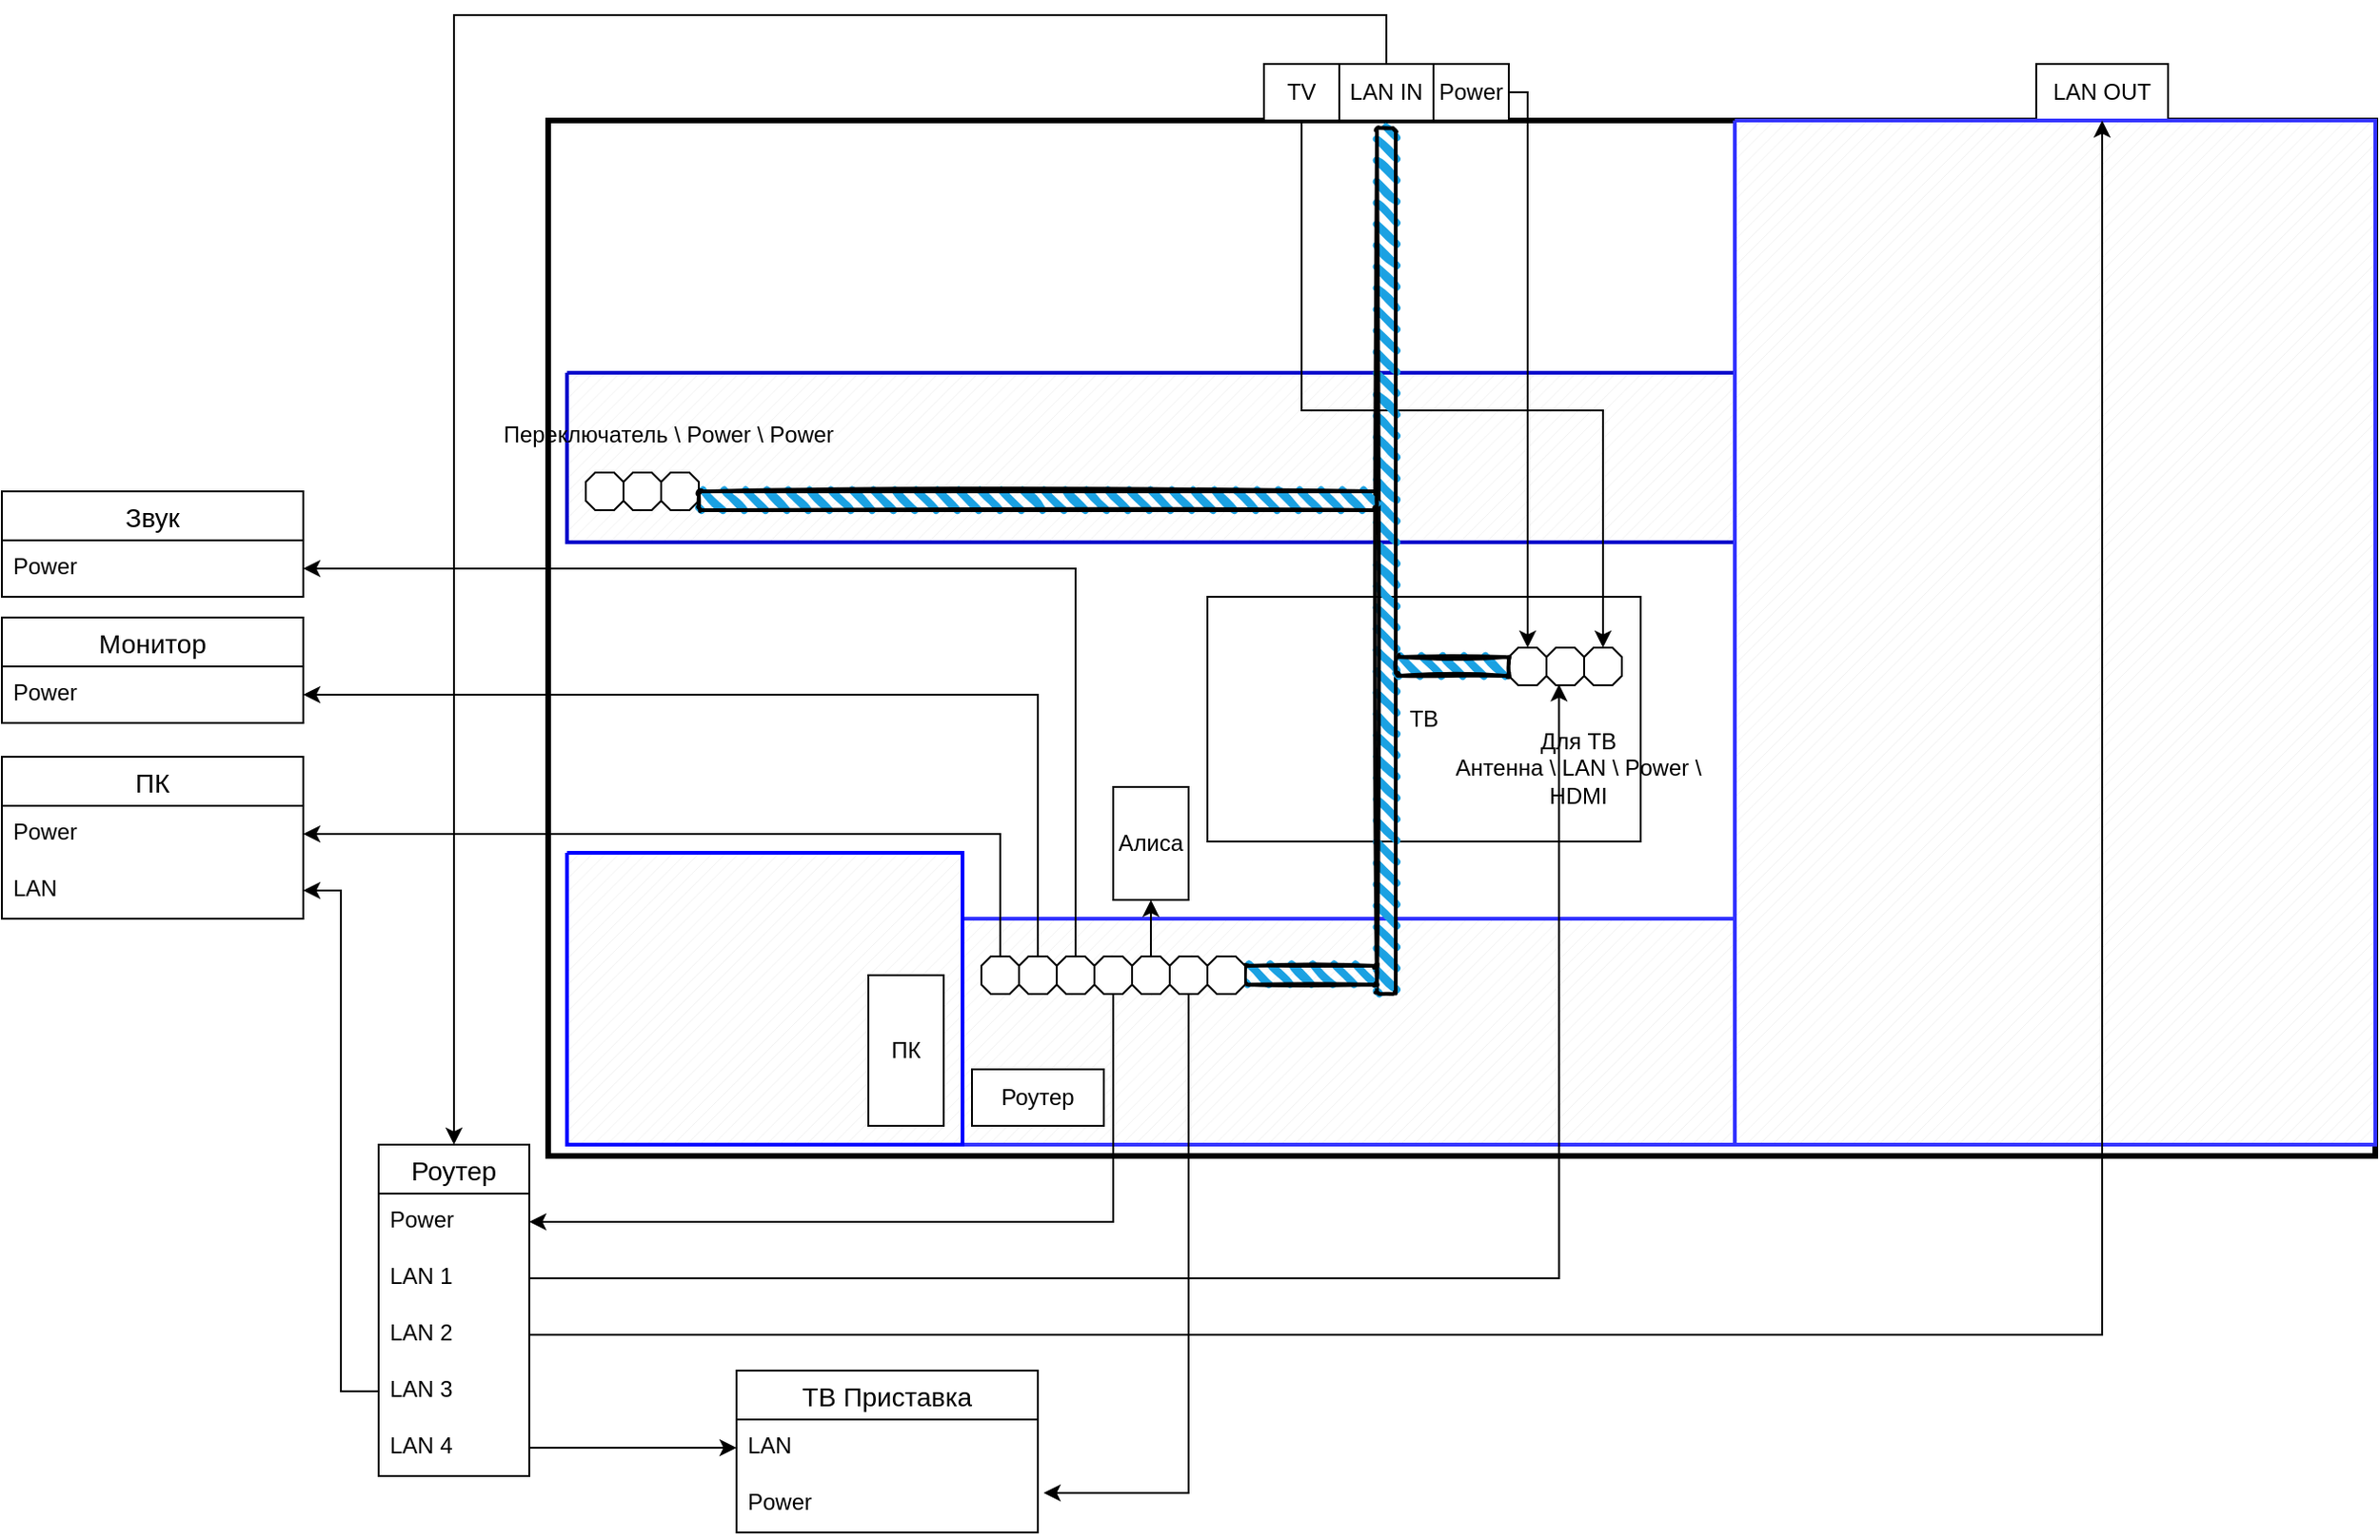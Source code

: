 <mxfile version="20.5.1" type="github">
  <diagram id="bFoL-frkQB1pndfRTyYJ" name="Страница 1">
    <mxGraphModel dx="1374" dy="789" grid="1" gridSize="10" guides="1" tooltips="1" connect="1" arrows="1" fold="1" page="1" pageScale="1" pageWidth="827" pageHeight="1169" math="0" shadow="0">
      <root>
        <mxCell id="0" />
        <mxCell id="1" parent="0" />
        <mxCell id="4i3I_lf2-mHoZY_5bq3r-1" value="" style="rounded=0;whiteSpace=wrap;html=1;strokeWidth=3;" parent="1" vertex="1">
          <mxGeometry x="350" y="136" width="970" height="550" as="geometry" />
        </mxCell>
        <mxCell id="4i3I_lf2-mHoZY_5bq3r-83" value="" style="verticalLabelPosition=bottom;verticalAlign=top;html=1;shape=mxgraph.basic.patternFillRect;fillStyle=diag;step=5;fillStrokeWidth=0.2;fillStrokeColor=#dddddd;strokeColor=#3333FF;strokeWidth=2;" parent="1" vertex="1">
          <mxGeometry x="570" y="560" width="410" height="120" as="geometry" />
        </mxCell>
        <mxCell id="4i3I_lf2-mHoZY_5bq3r-82" value="" style="verticalLabelPosition=bottom;verticalAlign=top;html=1;shape=mxgraph.basic.patternFillRect;fillStyle=diag;step=5;fillStrokeWidth=0.2;fillStrokeColor=#dddddd;strokeColor=#0000CC;strokeWidth=2;" parent="1" vertex="1">
          <mxGeometry x="360" y="270" width="620" height="90" as="geometry" />
        </mxCell>
        <mxCell id="4i3I_lf2-mHoZY_5bq3r-98" value="ТВ" style="whiteSpace=wrap;html=1;align=center;" parent="1" vertex="1">
          <mxGeometry x="700" y="389" width="230" height="130" as="geometry" />
        </mxCell>
        <mxCell id="uG7apw07nVC9XQdVxjHO-6" style="edgeStyle=orthogonalEdgeStyle;rounded=0;orthogonalLoop=1;jettySize=auto;html=1;entryX=1;entryY=0.5;entryDx=0;entryDy=0;" edge="1" parent="1" source="4i3I_lf2-mHoZY_5bq3r-2" target="4i3I_lf2-mHoZY_5bq3r-8">
          <mxGeometry relative="1" as="geometry" />
        </mxCell>
        <mxCell id="4i3I_lf2-mHoZY_5bq3r-2" value="" style="verticalLabelPosition=bottom;verticalAlign=top;html=1;shape=mxgraph.basic.polygon;polyCoords=[[0.25,0],[0.75,0],[1,0.25],[1,0.75],[0.75,1],[0.25,1],[0,0.75],[0,0.25]];polyline=0;" parent="1" vertex="1">
          <mxGeometry x="580" y="580" width="20" height="20" as="geometry" />
        </mxCell>
        <mxCell id="uG7apw07nVC9XQdVxjHO-5" style="edgeStyle=orthogonalEdgeStyle;rounded=0;orthogonalLoop=1;jettySize=auto;html=1;entryX=1;entryY=0.5;entryDx=0;entryDy=0;" edge="1" parent="1" source="4i3I_lf2-mHoZY_5bq3r-4" target="4i3I_lf2-mHoZY_5bq3r-27">
          <mxGeometry relative="1" as="geometry" />
        </mxCell>
        <mxCell id="4i3I_lf2-mHoZY_5bq3r-4" value="" style="verticalLabelPosition=bottom;verticalAlign=top;html=1;shape=mxgraph.basic.polygon;polyCoords=[[0.25,0],[0.75,0],[1,0.25],[1,0.75],[0.75,1],[0.25,1],[0,0.75],[0,0.25]];polyline=0;" parent="1" vertex="1">
          <mxGeometry x="600" y="580" width="20" height="20" as="geometry" />
        </mxCell>
        <mxCell id="uG7apw07nVC9XQdVxjHO-4" style="edgeStyle=orthogonalEdgeStyle;rounded=0;orthogonalLoop=1;jettySize=auto;html=1;entryX=1;entryY=0.5;entryDx=0;entryDy=0;" edge="1" parent="1" source="4i3I_lf2-mHoZY_5bq3r-5" target="4i3I_lf2-mHoZY_5bq3r-31">
          <mxGeometry relative="1" as="geometry" />
        </mxCell>
        <mxCell id="4i3I_lf2-mHoZY_5bq3r-5" value="" style="verticalLabelPosition=bottom;verticalAlign=top;html=1;shape=mxgraph.basic.polygon;polyCoords=[[0.25,0],[0.75,0],[1,0.25],[1,0.75],[0.75,1],[0.25,1],[0,0.75],[0,0.25]];polyline=0;" parent="1" vertex="1">
          <mxGeometry x="620" y="580" width="20" height="20" as="geometry" />
        </mxCell>
        <mxCell id="4i3I_lf2-mHoZY_5bq3r-6" value="ПК" style="swimlane;fontStyle=0;childLayout=stackLayout;horizontal=1;startSize=26;horizontalStack=0;resizeParent=1;resizeParentMax=0;resizeLast=0;collapsible=1;marginBottom=0;align=center;fontSize=14;" parent="1" vertex="1">
          <mxGeometry x="60" y="474" width="160" height="86" as="geometry" />
        </mxCell>
        <mxCell id="4i3I_lf2-mHoZY_5bq3r-8" value="Power" style="text;strokeColor=none;fillColor=none;spacingLeft=4;spacingRight=4;overflow=hidden;rotatable=0;points=[[0,0.5],[1,0.5]];portConstraint=eastwest;fontSize=12;" parent="4i3I_lf2-mHoZY_5bq3r-6" vertex="1">
          <mxGeometry y="26" width="160" height="30" as="geometry" />
        </mxCell>
        <mxCell id="4i3I_lf2-mHoZY_5bq3r-13" value="LAN" style="text;strokeColor=none;fillColor=none;spacingLeft=4;spacingRight=4;overflow=hidden;rotatable=0;points=[[0,0.5],[1,0.5]];portConstraint=eastwest;fontSize=12;" parent="4i3I_lf2-mHoZY_5bq3r-6" vertex="1">
          <mxGeometry y="56" width="160" height="30" as="geometry" />
        </mxCell>
        <mxCell id="uG7apw07nVC9XQdVxjHO-16" style="edgeStyle=orthogonalEdgeStyle;rounded=0;orthogonalLoop=1;jettySize=auto;html=1;entryX=1.019;entryY=0.3;entryDx=0;entryDy=0;entryPerimeter=0;" edge="1" parent="1" source="4i3I_lf2-mHoZY_5bq3r-15" target="uG7apw07nVC9XQdVxjHO-14">
          <mxGeometry relative="1" as="geometry" />
        </mxCell>
        <mxCell id="4i3I_lf2-mHoZY_5bq3r-15" value="" style="verticalLabelPosition=bottom;verticalAlign=top;html=1;shape=mxgraph.basic.polygon;polyCoords=[[0.25,0],[0.75,0],[1,0.25],[1,0.75],[0.75,1],[0.25,1],[0,0.75],[0,0.25]];polyline=0;" parent="1" vertex="1">
          <mxGeometry x="680" y="580" width="20" height="20" as="geometry" />
        </mxCell>
        <mxCell id="4i3I_lf2-mHoZY_5bq3r-22" value="Роутер" style="swimlane;fontStyle=0;childLayout=stackLayout;horizontal=1;startSize=26;horizontalStack=0;resizeParent=1;resizeParentMax=0;resizeLast=0;collapsible=1;marginBottom=0;align=center;fontSize=14;" parent="1" vertex="1">
          <mxGeometry x="260" y="680" width="80" height="176" as="geometry" />
        </mxCell>
        <mxCell id="4i3I_lf2-mHoZY_5bq3r-23" value="Power" style="text;strokeColor=none;fillColor=none;spacingLeft=4;spacingRight=4;overflow=hidden;rotatable=0;points=[[0,0.5],[1,0.5]];portConstraint=eastwest;fontSize=12;" parent="4i3I_lf2-mHoZY_5bq3r-22" vertex="1">
          <mxGeometry y="26" width="80" height="30" as="geometry" />
        </mxCell>
        <mxCell id="4i3I_lf2-mHoZY_5bq3r-24" value="LAN 1" style="text;strokeColor=none;fillColor=none;spacingLeft=4;spacingRight=4;overflow=hidden;rotatable=0;points=[[0,0.5],[1,0.5]];portConstraint=eastwest;fontSize=12;" parent="4i3I_lf2-mHoZY_5bq3r-22" vertex="1">
          <mxGeometry y="56" width="80" height="30" as="geometry" />
        </mxCell>
        <mxCell id="4i3I_lf2-mHoZY_5bq3r-66" value="LAN 2" style="text;strokeColor=none;fillColor=none;spacingLeft=4;spacingRight=4;overflow=hidden;rotatable=0;points=[[0,0.5],[1,0.5]];portConstraint=eastwest;fontSize=12;" parent="4i3I_lf2-mHoZY_5bq3r-22" vertex="1">
          <mxGeometry y="86" width="80" height="30" as="geometry" />
        </mxCell>
        <mxCell id="4i3I_lf2-mHoZY_5bq3r-68" value="LAN 3" style="text;strokeColor=none;fillColor=none;spacingLeft=4;spacingRight=4;overflow=hidden;rotatable=0;points=[[0,0.5],[1,0.5]];portConstraint=eastwest;fontSize=12;" parent="4i3I_lf2-mHoZY_5bq3r-22" vertex="1">
          <mxGeometry y="116" width="80" height="30" as="geometry" />
        </mxCell>
        <mxCell id="uG7apw07nVC9XQdVxjHO-1" value="LAN 4" style="text;strokeColor=none;fillColor=none;spacingLeft=4;spacingRight=4;overflow=hidden;rotatable=0;points=[[0,0.5],[1,0.5]];portConstraint=eastwest;fontSize=12;" vertex="1" parent="4i3I_lf2-mHoZY_5bq3r-22">
          <mxGeometry y="146" width="80" height="30" as="geometry" />
        </mxCell>
        <mxCell id="4i3I_lf2-mHoZY_5bq3r-26" value="Монитор" style="swimlane;fontStyle=0;childLayout=stackLayout;horizontal=1;startSize=26;horizontalStack=0;resizeParent=1;resizeParentMax=0;resizeLast=0;collapsible=1;marginBottom=0;align=center;fontSize=14;" parent="1" vertex="1">
          <mxGeometry x="60" y="400" width="160" height="56" as="geometry" />
        </mxCell>
        <mxCell id="4i3I_lf2-mHoZY_5bq3r-27" value="Power" style="text;strokeColor=none;fillColor=none;spacingLeft=4;spacingRight=4;overflow=hidden;rotatable=0;points=[[0,0.5],[1,0.5]];portConstraint=eastwest;fontSize=12;" parent="4i3I_lf2-mHoZY_5bq3r-26" vertex="1">
          <mxGeometry y="26" width="160" height="30" as="geometry" />
        </mxCell>
        <mxCell id="4i3I_lf2-mHoZY_5bq3r-30" value="Звук" style="swimlane;fontStyle=0;childLayout=stackLayout;horizontal=1;startSize=26;horizontalStack=0;resizeParent=1;resizeParentMax=0;resizeLast=0;collapsible=1;marginBottom=0;align=center;fontSize=14;" parent="1" vertex="1">
          <mxGeometry x="60" y="333" width="160" height="56" as="geometry" />
        </mxCell>
        <mxCell id="4i3I_lf2-mHoZY_5bq3r-31" value="Power" style="text;strokeColor=none;fillColor=none;spacingLeft=4;spacingRight=4;overflow=hidden;rotatable=0;points=[[0,0.5],[1,0.5]];portConstraint=eastwest;fontSize=12;" parent="4i3I_lf2-mHoZY_5bq3r-30" vertex="1">
          <mxGeometry y="26" width="160" height="30" as="geometry" />
        </mxCell>
        <mxCell id="4i3I_lf2-mHoZY_5bq3r-59" style="edgeStyle=orthogonalEdgeStyle;rounded=0;orthogonalLoop=1;jettySize=auto;html=1;" parent="1" source="4i3I_lf2-mHoZY_5bq3r-39" target="4i3I_lf2-mHoZY_5bq3r-49" edge="1">
          <mxGeometry relative="1" as="geometry">
            <Array as="points">
              <mxPoint x="750" y="290" />
              <mxPoint x="910" y="290" />
            </Array>
          </mxGeometry>
        </mxCell>
        <mxCell id="4i3I_lf2-mHoZY_5bq3r-39" value="TV" style="whiteSpace=wrap;html=1;align=center;" parent="1" vertex="1">
          <mxGeometry x="730" y="106" width="40" height="30" as="geometry" />
        </mxCell>
        <mxCell id="4i3I_lf2-mHoZY_5bq3r-77" style="edgeStyle=orthogonalEdgeStyle;rounded=0;orthogonalLoop=1;jettySize=auto;html=1;" parent="1" source="4i3I_lf2-mHoZY_5bq3r-40" target="4i3I_lf2-mHoZY_5bq3r-22" edge="1">
          <mxGeometry relative="1" as="geometry">
            <Array as="points">
              <mxPoint x="795" y="80" />
              <mxPoint x="300" y="80" />
            </Array>
          </mxGeometry>
        </mxCell>
        <mxCell id="4i3I_lf2-mHoZY_5bq3r-40" value="LAN IN" style="whiteSpace=wrap;html=1;align=center;" parent="1" vertex="1">
          <mxGeometry x="770" y="106" width="50" height="30" as="geometry" />
        </mxCell>
        <mxCell id="4i3I_lf2-mHoZY_5bq3r-47" value="" style="verticalLabelPosition=bottom;verticalAlign=top;html=1;shape=mxgraph.basic.polygon;polyCoords=[[0.25,0],[0.75,0],[1,0.25],[1,0.75],[0.75,1],[0.25,1],[0,0.75],[0,0.25]];polyline=0;" parent="1" vertex="1">
          <mxGeometry x="860" y="416" width="20" height="20" as="geometry" />
        </mxCell>
        <mxCell id="4i3I_lf2-mHoZY_5bq3r-48" value="" style="verticalLabelPosition=bottom;verticalAlign=top;html=1;shape=mxgraph.basic.polygon;polyCoords=[[0.25,0],[0.75,0],[1,0.25],[1,0.75],[0.75,1],[0.25,1],[0,0.75],[0,0.25]];polyline=0;" parent="1" vertex="1">
          <mxGeometry x="880" y="416" width="20" height="20" as="geometry" />
        </mxCell>
        <mxCell id="4i3I_lf2-mHoZY_5bq3r-49" value="" style="verticalLabelPosition=bottom;verticalAlign=top;html=1;shape=mxgraph.basic.polygon;polyCoords=[[0.25,0],[0.75,0],[1,0.25],[1,0.75],[0.75,1],[0.25,1],[0,0.75],[0,0.25]];polyline=0;" parent="1" vertex="1">
          <mxGeometry x="900" y="416" width="20" height="20" as="geometry" />
        </mxCell>
        <mxCell id="4i3I_lf2-mHoZY_5bq3r-74" style="edgeStyle=orthogonalEdgeStyle;rounded=0;orthogonalLoop=1;jettySize=auto;html=1;" parent="1" source="4i3I_lf2-mHoZY_5bq3r-55" target="4i3I_lf2-mHoZY_5bq3r-47" edge="1">
          <mxGeometry relative="1" as="geometry">
            <Array as="points">
              <mxPoint x="870" y="121" />
            </Array>
          </mxGeometry>
        </mxCell>
        <mxCell id="4i3I_lf2-mHoZY_5bq3r-55" value="Power" style="whiteSpace=wrap;html=1;align=center;" parent="1" vertex="1">
          <mxGeometry x="820" y="106" width="40" height="30" as="geometry" />
        </mxCell>
        <mxCell id="4i3I_lf2-mHoZY_5bq3r-60" value="" style="verticalLabelPosition=bottom;verticalAlign=top;html=1;shape=mxgraph.basic.polygon;polyCoords=[[0.25,0],[0.75,0],[1,0.25],[1,0.75],[0.75,1],[0.25,1],[0,0.75],[0,0.25]];polyline=0;" parent="1" vertex="1">
          <mxGeometry x="370" y="323" width="20" height="20" as="geometry" />
        </mxCell>
        <mxCell id="4i3I_lf2-mHoZY_5bq3r-61" value="" style="verticalLabelPosition=bottom;verticalAlign=top;html=1;shape=mxgraph.basic.polygon;polyCoords=[[0.25,0],[0.75,0],[1,0.25],[1,0.75],[0.75,1],[0.25,1],[0,0.75],[0,0.25]];polyline=0;" parent="1" vertex="1">
          <mxGeometry x="390" y="323" width="20" height="20" as="geometry" />
        </mxCell>
        <mxCell id="4i3I_lf2-mHoZY_5bq3r-62" value="" style="verticalLabelPosition=bottom;verticalAlign=top;html=1;shape=mxgraph.basic.polygon;polyCoords=[[0.25,0],[0.75,0],[1,0.25],[1,0.75],[0.75,1],[0.25,1],[0,0.75],[0,0.25]];polyline=0;" parent="1" vertex="1">
          <mxGeometry x="410" y="323" width="20" height="20" as="geometry" />
        </mxCell>
        <mxCell id="4i3I_lf2-mHoZY_5bq3r-70" style="edgeStyle=orthogonalEdgeStyle;rounded=0;orthogonalLoop=1;jettySize=auto;html=1;entryX=0.333;entryY=0.975;entryDx=0;entryDy=0;entryPerimeter=0;" parent="1" source="4i3I_lf2-mHoZY_5bq3r-24" target="4i3I_lf2-mHoZY_5bq3r-48" edge="1">
          <mxGeometry relative="1" as="geometry" />
        </mxCell>
        <mxCell id="4i3I_lf2-mHoZY_5bq3r-71" value="Для ТВ&lt;br&gt;Антенна \ LAN \ Power \ HDMI" style="text;html=1;strokeColor=none;fillColor=none;align=center;verticalAlign=middle;whiteSpace=wrap;rounded=0;" parent="1" vertex="1">
          <mxGeometry x="827" y="450" width="140" height="60" as="geometry" />
        </mxCell>
        <mxCell id="4i3I_lf2-mHoZY_5bq3r-72" value="Переключатель \ Power \ Power" style="text;html=1;strokeColor=none;fillColor=none;align=center;verticalAlign=middle;whiteSpace=wrap;rounded=0;" parent="1" vertex="1">
          <mxGeometry x="294" y="283" width="240" height="40" as="geometry" />
        </mxCell>
        <mxCell id="4i3I_lf2-mHoZY_5bq3r-73" value="LAN OUT" style="whiteSpace=wrap;html=1;align=center;" parent="1" vertex="1">
          <mxGeometry x="1140" y="106" width="70" height="30" as="geometry" />
        </mxCell>
        <mxCell id="4i3I_lf2-mHoZY_5bq3r-78" style="edgeStyle=orthogonalEdgeStyle;rounded=0;orthogonalLoop=1;jettySize=auto;html=1;entryX=1;entryY=0.5;entryDx=0;entryDy=0;" parent="1" source="4i3I_lf2-mHoZY_5bq3r-68" target="4i3I_lf2-mHoZY_5bq3r-13" edge="1">
          <mxGeometry relative="1" as="geometry" />
        </mxCell>
        <mxCell id="4i3I_lf2-mHoZY_5bq3r-84" value="" style="verticalLabelPosition=bottom;verticalAlign=top;html=1;shape=mxgraph.basic.patternFillRect;fillStyle=diag;step=5;fillStrokeWidth=0.2;fillStrokeColor=#dddddd;strokeColor=#3333FF;strokeWidth=2;" parent="1" vertex="1">
          <mxGeometry x="980" y="136" width="340" height="544" as="geometry" />
        </mxCell>
        <mxCell id="4i3I_lf2-mHoZY_5bq3r-86" value="" style="verticalLabelPosition=bottom;verticalAlign=top;html=1;shape=mxgraph.basic.patternFillRect;fillStyle=diag;step=5;fillStrokeWidth=0.2;fillStrokeColor=#dddddd;strokeWidth=2;strokeColor=#0000FF;" parent="1" vertex="1">
          <mxGeometry x="360" y="525" width="210" height="155" as="geometry" />
        </mxCell>
        <mxCell id="uG7apw07nVC9XQdVxjHO-7" style="edgeStyle=orthogonalEdgeStyle;rounded=0;orthogonalLoop=1;jettySize=auto;html=1;entryX=1;entryY=0.5;entryDx=0;entryDy=0;" edge="1" parent="1" source="4i3I_lf2-mHoZY_5bq3r-87" target="4i3I_lf2-mHoZY_5bq3r-23">
          <mxGeometry relative="1" as="geometry" />
        </mxCell>
        <mxCell id="4i3I_lf2-mHoZY_5bq3r-87" value="" style="verticalLabelPosition=bottom;verticalAlign=top;html=1;shape=mxgraph.basic.polygon;polyCoords=[[0.25,0],[0.75,0],[1,0.25],[1,0.75],[0.75,1],[0.25,1],[0,0.75],[0,0.25]];polyline=0;" parent="1" vertex="1">
          <mxGeometry x="640" y="580" width="20" height="20" as="geometry" />
        </mxCell>
        <mxCell id="4i3I_lf2-mHoZY_5bq3r-89" value="" style="rounded=1;whiteSpace=wrap;html=1;strokeWidth=2;fillWeight=4;hachureGap=8;hachureAngle=45;fillColor=#1ba1e2;sketch=1;" parent="1" vertex="1">
          <mxGeometry x="790" y="140" width="10" height="460" as="geometry" />
        </mxCell>
        <mxCell id="4i3I_lf2-mHoZY_5bq3r-90" value="" style="rounded=1;whiteSpace=wrap;html=1;strokeWidth=2;fillWeight=4;hachureGap=8;hachureAngle=45;fillColor=#1ba1e2;sketch=1;" parent="1" vertex="1">
          <mxGeometry x="430" y="333" width="360" height="10" as="geometry" />
        </mxCell>
        <mxCell id="4i3I_lf2-mHoZY_5bq3r-91" value="" style="rounded=1;whiteSpace=wrap;html=1;strokeWidth=2;fillWeight=4;hachureGap=8;hachureAngle=45;fillColor=#1ba1e2;sketch=1;" parent="1" vertex="1">
          <mxGeometry x="720" y="585" width="70" height="10" as="geometry" />
        </mxCell>
        <mxCell id="4i3I_lf2-mHoZY_5bq3r-92" value="" style="rounded=1;whiteSpace=wrap;html=1;strokeWidth=2;fillWeight=4;hachureGap=8;hachureAngle=45;fillColor=#1ba1e2;sketch=1;" parent="1" vertex="1">
          <mxGeometry x="800" y="421" width="60" height="10" as="geometry" />
        </mxCell>
        <mxCell id="4i3I_lf2-mHoZY_5bq3r-95" value="Роутер" style="whiteSpace=wrap;html=1;align=center;" parent="1" vertex="1">
          <mxGeometry x="575" y="640" width="70" height="30" as="geometry" />
        </mxCell>
        <mxCell id="4i3I_lf2-mHoZY_5bq3r-96" value="ПК" style="whiteSpace=wrap;html=1;align=center;" parent="1" vertex="1">
          <mxGeometry x="520" y="590" width="40" height="80" as="geometry" />
        </mxCell>
        <mxCell id="uG7apw07nVC9XQdVxjHO-8" style="edgeStyle=orthogonalEdgeStyle;rounded=0;orthogonalLoop=1;jettySize=auto;html=1;" edge="1" parent="1" source="4i3I_lf2-mHoZY_5bq3r-101" target="4i3I_lf2-mHoZY_5bq3r-102">
          <mxGeometry relative="1" as="geometry" />
        </mxCell>
        <mxCell id="4i3I_lf2-mHoZY_5bq3r-101" value="" style="verticalLabelPosition=bottom;verticalAlign=top;html=1;shape=mxgraph.basic.polygon;polyCoords=[[0.25,0],[0.75,0],[1,0.25],[1,0.75],[0.75,1],[0.25,1],[0,0.75],[0,0.25]];polyline=0;" parent="1" vertex="1">
          <mxGeometry x="660" y="580" width="20" height="20" as="geometry" />
        </mxCell>
        <mxCell id="4i3I_lf2-mHoZY_5bq3r-102" value="Алиса" style="whiteSpace=wrap;html=1;align=center;" parent="1" vertex="1">
          <mxGeometry x="650" y="490" width="40" height="60" as="geometry" />
        </mxCell>
        <mxCell id="4i3I_lf2-mHoZY_5bq3r-75" style="edgeStyle=orthogonalEdgeStyle;rounded=0;orthogonalLoop=1;jettySize=auto;html=1;" parent="1" source="4i3I_lf2-mHoZY_5bq3r-66" target="4i3I_lf2-mHoZY_5bq3r-73" edge="1">
          <mxGeometry relative="1" as="geometry" />
        </mxCell>
        <mxCell id="uG7apw07nVC9XQdVxjHO-3" style="edgeStyle=orthogonalEdgeStyle;rounded=0;orthogonalLoop=1;jettySize=auto;html=1;" edge="1" parent="1" source="uG7apw07nVC9XQdVxjHO-1">
          <mxGeometry relative="1" as="geometry">
            <mxPoint x="450" y="841" as="targetPoint" />
          </mxGeometry>
        </mxCell>
        <mxCell id="uG7apw07nVC9XQdVxjHO-9" value="" style="verticalLabelPosition=bottom;verticalAlign=top;html=1;shape=mxgraph.basic.polygon;polyCoords=[[0.25,0],[0.75,0],[1,0.25],[1,0.75],[0.75,1],[0.25,1],[0,0.75],[0,0.25]];polyline=0;" vertex="1" parent="1">
          <mxGeometry x="700" y="580" width="20" height="20" as="geometry" />
        </mxCell>
        <mxCell id="uG7apw07nVC9XQdVxjHO-12" value="ТВ Приставка" style="swimlane;fontStyle=0;childLayout=stackLayout;horizontal=1;startSize=26;horizontalStack=0;resizeParent=1;resizeParentMax=0;resizeLast=0;collapsible=1;marginBottom=0;align=center;fontSize=14;" vertex="1" parent="1">
          <mxGeometry x="450" y="800" width="160" height="86" as="geometry" />
        </mxCell>
        <mxCell id="uG7apw07nVC9XQdVxjHO-13" value="LAN" style="text;strokeColor=none;fillColor=none;spacingLeft=4;spacingRight=4;overflow=hidden;rotatable=0;points=[[0,0.5],[1,0.5]];portConstraint=eastwest;fontSize=12;" vertex="1" parent="uG7apw07nVC9XQdVxjHO-12">
          <mxGeometry y="26" width="160" height="30" as="geometry" />
        </mxCell>
        <mxCell id="uG7apw07nVC9XQdVxjHO-14" value="Power" style="text;strokeColor=none;fillColor=none;spacingLeft=4;spacingRight=4;overflow=hidden;rotatable=0;points=[[0,0.5],[1,0.5]];portConstraint=eastwest;fontSize=12;" vertex="1" parent="uG7apw07nVC9XQdVxjHO-12">
          <mxGeometry y="56" width="160" height="30" as="geometry" />
        </mxCell>
      </root>
    </mxGraphModel>
  </diagram>
</mxfile>
